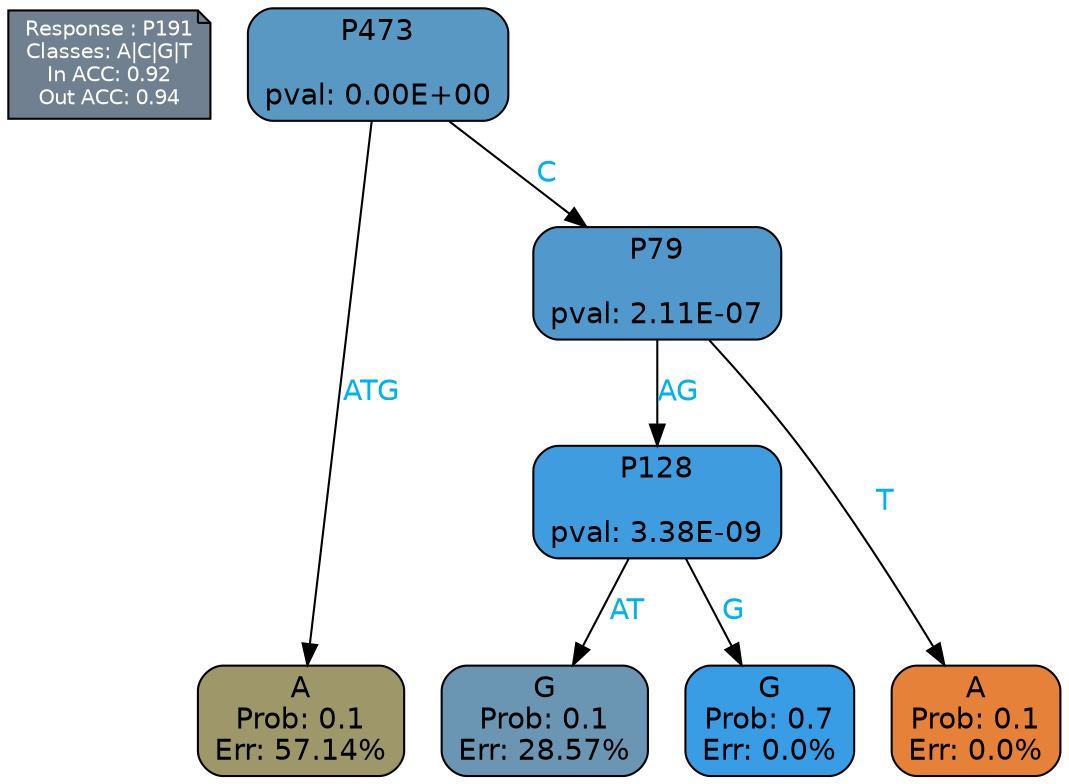 digraph Tree {
node [shape=box, style="filled, rounded", color="black", fontname=helvetica] ;
graph [ranksep=equally, splines=polylines, bgcolor=transparent, dpi=600] ;
edge [fontname=helvetica] ;
LEGEND [label="Response : P191
Classes: A|C|G|T
In ACC: 0.92
Out ACC: 0.94
",shape=note,align=left,style=filled,fillcolor="slategray",fontcolor="white",fontsize=10];1 [label="P473

pval: 0.00E+00", fillcolor="#5898c3"] ;
2 [label="A
Prob: 0.1
Err: 57.14%", fillcolor="#9d976a"] ;
3 [label="P79

pval: 2.11E-07", fillcolor="#5199cc"] ;
4 [label="P128

pval: 3.38E-09", fillcolor="#3f9cde"] ;
5 [label="G
Prob: 0.1
Err: 28.57%", fillcolor="#6a95b3"] ;
6 [label="G
Prob: 0.7
Err: 0.0%", fillcolor="#399de5"] ;
7 [label="A
Prob: 0.1
Err: 0.0%", fillcolor="#e58139"] ;
1 -> 2 [label="ATG",fontcolor=deepskyblue2] ;
1 -> 3 [label="C",fontcolor=deepskyblue2] ;
3 -> 4 [label="AG",fontcolor=deepskyblue2] ;
3 -> 7 [label="T",fontcolor=deepskyblue2] ;
4 -> 5 [label="AT",fontcolor=deepskyblue2] ;
4 -> 6 [label="G",fontcolor=deepskyblue2] ;
{rank = same; 2;5;6;7;}{rank = same; LEGEND;1;}}